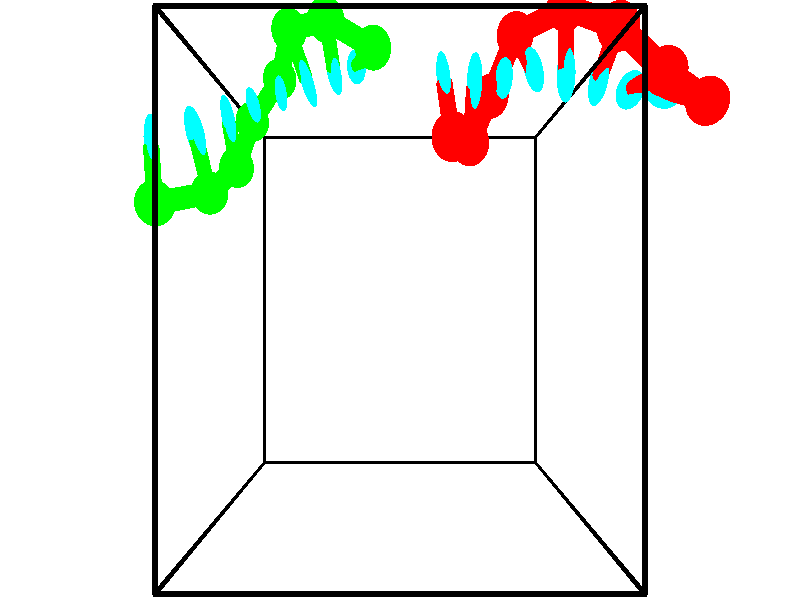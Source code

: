 // switches for output
#declare DRAW_BASES = 1; // possible values are 0, 1; only relevant for DNA ribbons
#declare DRAW_BASES_TYPE = 3; // possible values are 1, 2, 3; only relevant for DNA ribbons
#declare DRAW_FOG = 0; // set to 1 to enable fog

#include "colors.inc"

#include "transforms.inc"
background { rgb <1, 1, 1>}

#default {
   normal{
       ripples 0.25
       frequency 0.20
       turbulence 0.2
       lambda 5
   }
	finish {
		phong 0.1
		phong_size 40.
	}
}

// original window dimensions: 1024x640


// camera settings

camera {
	sky <-0, 1, 0>
	up <-0, 1, 0>
	right 1.6 * <1, 0, 0>
	location <2.5, 2.5, 11.1562>
	look_at <2.5, 2.5, 2.5>
	direction <0, 0, -8.6562>
	angle 67.0682
}


# declare cpy_camera_pos = <2.5, 2.5, 11.1562>;
# if (DRAW_FOG = 1)
fog {
	fog_type 2
	up vnormalize(cpy_camera_pos)
	color rgbt<1,1,1,0.3>
	distance 1e-5
	fog_alt 3e-3
	fog_offset 4
}
# end


// LIGHTS

# declare lum = 6;
global_settings {
	ambient_light rgb lum * <0.05, 0.05, 0.05>
	max_trace_level 15
}# declare cpy_direct_light_amount = 0.25;
light_source
{	1000 * <-1, -1, 1>,
	rgb lum * cpy_direct_light_amount
	parallel
}

light_source
{	1000 * <1, 1, -1>,
	rgb lum * cpy_direct_light_amount
	parallel
}

// strand 0

// nucleotide -1

// particle -1
sphere {
	<3.129957, 4.136456, 3.898436> 0.250000
	pigment { color rgbt <1,0,0,0> }
	no_shadow
}
cylinder {
	<3.078693, 4.511414, 3.768902>,  <3.047935, 4.736388, 3.691181>, 0.100000
	pigment { color rgbt <1,0,0,0> }
	no_shadow
}
cylinder {
	<3.078693, 4.511414, 3.768902>,  <3.129957, 4.136456, 3.898436>, 0.100000
	pigment { color rgbt <1,0,0,0> }
	no_shadow
}

// particle -1
sphere {
	<3.078693, 4.511414, 3.768902> 0.100000
	pigment { color rgbt <1,0,0,0> }
	no_shadow
}
sphere {
	0, 1
	scale<0.080000,0.200000,0.300000>
	matrix <0.991710, 0.124197, -0.032965,
		0.009318, -0.325376, -0.945539,
		-0.128159, 0.937393, -0.323836,
		3.040246, 4.792632, 3.671751>
	pigment { color rgbt <0,1,1,0> }
	no_shadow
}
cylinder {
	<3.433157, 4.235986, 3.128751>,  <3.129957, 4.136456, 3.898436>, 0.130000
	pigment { color rgbt <1,0,0,0> }
	no_shadow
}

// nucleotide -1

// particle -1
sphere {
	<3.433157, 4.235986, 3.128751> 0.250000
	pigment { color rgbt <1,0,0,0> }
	no_shadow
}
cylinder {
	<3.436222, 4.554340, 3.370911>,  <3.438061, 4.745353, 3.516207>, 0.100000
	pigment { color rgbt <1,0,0,0> }
	no_shadow
}
cylinder {
	<3.436222, 4.554340, 3.370911>,  <3.433157, 4.235986, 3.128751>, 0.100000
	pigment { color rgbt <1,0,0,0> }
	no_shadow
}

// particle -1
sphere {
	<3.436222, 4.554340, 3.370911> 0.100000
	pigment { color rgbt <1,0,0,0> }
	no_shadow
}
sphere {
	0, 1
	scale<0.080000,0.200000,0.300000>
	matrix <0.983679, 0.102840, -0.147650,
		-0.179771, 0.596650, -0.782107,
		0.007663, 0.795885, 0.605399,
		3.438521, 4.793106, 3.552530>
	pigment { color rgbt <0,1,1,0> }
	no_shadow
}
cylinder {
	<3.747790, 4.844464, 2.811162>,  <3.433157, 4.235986, 3.128751>, 0.130000
	pigment { color rgbt <1,0,0,0> }
	no_shadow
}

// nucleotide -1

// particle -1
sphere {
	<3.747790, 4.844464, 2.811162> 0.250000
	pigment { color rgbt <1,0,0,0> }
	no_shadow
}
cylinder {
	<3.785728, 4.842663, 3.209354>,  <3.808492, 4.841582, 3.448270>, 0.100000
	pigment { color rgbt <1,0,0,0> }
	no_shadow
}
cylinder {
	<3.785728, 4.842663, 3.209354>,  <3.747790, 4.844464, 2.811162>, 0.100000
	pigment { color rgbt <1,0,0,0> }
	no_shadow
}

// particle -1
sphere {
	<3.785728, 4.842663, 3.209354> 0.100000
	pigment { color rgbt <1,0,0,0> }
	no_shadow
}
sphere {
	0, 1
	scale<0.080000,0.200000,0.300000>
	matrix <0.991793, 0.086554, -0.094104,
		-0.085739, 0.996237, 0.012677,
		0.094847, -0.004504, 0.995482,
		3.814183, 4.841311, 3.507999>
	pigment { color rgbt <0,1,1,0> }
	no_shadow
}
cylinder {
	<4.071496, 5.516574, 2.918603>,  <3.747790, 4.844464, 2.811162>, 0.130000
	pigment { color rgbt <1,0,0,0> }
	no_shadow
}

// nucleotide -1

// particle -1
sphere {
	<4.071496, 5.516574, 2.918603> 0.250000
	pigment { color rgbt <1,0,0,0> }
	no_shadow
}
cylinder {
	<4.159561, 5.212383, 3.162964>,  <4.212400, 5.029869, 3.309581>, 0.100000
	pigment { color rgbt <1,0,0,0> }
	no_shadow
}
cylinder {
	<4.159561, 5.212383, 3.162964>,  <4.071496, 5.516574, 2.918603>, 0.100000
	pigment { color rgbt <1,0,0,0> }
	no_shadow
}

// particle -1
sphere {
	<4.159561, 5.212383, 3.162964> 0.100000
	pigment { color rgbt <1,0,0,0> }
	no_shadow
}
sphere {
	0, 1
	scale<0.080000,0.200000,0.300000>
	matrix <0.975239, 0.185048, -0.121107,
		-0.020947, 0.622439, 0.782388,
		0.220161, -0.760478, 0.610903,
		4.225610, 4.984240, 3.346235>
	pigment { color rgbt <0,1,1,0> }
	no_shadow
}
cylinder {
	<4.664101, 5.674823, 3.296889>,  <4.071496, 5.516574, 2.918603>, 0.130000
	pigment { color rgbt <1,0,0,0> }
	no_shadow
}

// nucleotide -1

// particle -1
sphere {
	<4.664101, 5.674823, 3.296889> 0.250000
	pigment { color rgbt <1,0,0,0> }
	no_shadow
}
cylinder {
	<4.681831, 5.281590, 3.225803>,  <4.692470, 5.045650, 3.183152>, 0.100000
	pigment { color rgbt <1,0,0,0> }
	no_shadow
}
cylinder {
	<4.681831, 5.281590, 3.225803>,  <4.664101, 5.674823, 3.296889>, 0.100000
	pigment { color rgbt <1,0,0,0> }
	no_shadow
}

// particle -1
sphere {
	<4.681831, 5.281590, 3.225803> 0.100000
	pigment { color rgbt <1,0,0,0> }
	no_shadow
}
sphere {
	0, 1
	scale<0.080000,0.200000,0.300000>
	matrix <0.969021, 0.085573, -0.231679,
		0.242968, -0.161940, 0.956421,
		0.044325, -0.983083, -0.177715,
		4.695129, 4.986665, 3.172489>
	pigment { color rgbt <0,1,1,0> }
	no_shadow
}
cylinder {
	<5.172839, 5.294423, 3.760615>,  <4.664101, 5.674823, 3.296889>, 0.130000
	pigment { color rgbt <1,0,0,0> }
	no_shadow
}

// nucleotide -1

// particle -1
sphere {
	<5.172839, 5.294423, 3.760615> 0.250000
	pigment { color rgbt <1,0,0,0> }
	no_shadow
}
cylinder {
	<5.143919, 5.073727, 3.428265>,  <5.126567, 4.941309, 3.228854>, 0.100000
	pigment { color rgbt <1,0,0,0> }
	no_shadow
}
cylinder {
	<5.143919, 5.073727, 3.428265>,  <5.172839, 5.294423, 3.760615>, 0.100000
	pigment { color rgbt <1,0,0,0> }
	no_shadow
}

// particle -1
sphere {
	<5.143919, 5.073727, 3.428265> 0.100000
	pigment { color rgbt <1,0,0,0> }
	no_shadow
}
sphere {
	0, 1
	scale<0.080000,0.200000,0.300000>
	matrix <0.991393, 0.051409, -0.120405,
		0.109147, -0.832429, 0.543275,
		-0.072299, -0.551741, -0.830876,
		5.122229, 4.908205, 3.179002>
	pigment { color rgbt <0,1,1,0> }
	no_shadow
}
cylinder {
	<5.711612, 4.805331, 3.858949>,  <5.172839, 5.294423, 3.760615>, 0.130000
	pigment { color rgbt <1,0,0,0> }
	no_shadow
}

// nucleotide -1

// particle -1
sphere {
	<5.711612, 4.805331, 3.858949> 0.250000
	pigment { color rgbt <1,0,0,0> }
	no_shadow
}
cylinder {
	<5.613651, 4.808838, 3.471146>,  <5.554875, 4.810942, 3.238464>, 0.100000
	pigment { color rgbt <1,0,0,0> }
	no_shadow
}
cylinder {
	<5.613651, 4.808838, 3.471146>,  <5.711612, 4.805331, 3.858949>, 0.100000
	pigment { color rgbt <1,0,0,0> }
	no_shadow
}

// particle -1
sphere {
	<5.613651, 4.808838, 3.471146> 0.100000
	pigment { color rgbt <1,0,0,0> }
	no_shadow
}
sphere {
	0, 1
	scale<0.080000,0.200000,0.300000>
	matrix <0.968091, 0.057002, -0.244028,
		0.053124, -0.998336, -0.022448,
		-0.244902, 0.008768, -0.969508,
		5.540181, 4.811468, 3.180293>
	pigment { color rgbt <0,1,1,0> }
	no_shadow
}
cylinder {
	<6.322320, 4.561312, 3.650857>,  <5.711612, 4.805331, 3.858949>, 0.130000
	pigment { color rgbt <1,0,0,0> }
	no_shadow
}

// nucleotide -1

// particle -1
sphere {
	<6.322320, 4.561312, 3.650857> 0.250000
	pigment { color rgbt <1,0,0,0> }
	no_shadow
}
cylinder {
	<6.141706, 4.719597, 3.330975>,  <6.033339, 4.814568, 3.139045>, 0.100000
	pigment { color rgbt <1,0,0,0> }
	no_shadow
}
cylinder {
	<6.141706, 4.719597, 3.330975>,  <6.322320, 4.561312, 3.650857>, 0.100000
	pigment { color rgbt <1,0,0,0> }
	no_shadow
}

// particle -1
sphere {
	<6.141706, 4.719597, 3.330975> 0.100000
	pigment { color rgbt <1,0,0,0> }
	no_shadow
}
sphere {
	0, 1
	scale<0.080000,0.200000,0.300000>
	matrix <0.892157, 0.213472, -0.398102,
		0.013181, -0.893220, -0.449428,
		-0.451533, 0.395713, -0.799706,
		6.006247, 4.838311, 3.091063>
	pigment { color rgbt <0,1,1,0> }
	no_shadow
}
// strand 1

// nucleotide -1

// particle -1
sphere {
	<2.128528, 5.405695, 2.810925> 0.250000
	pigment { color rgbt <0,1,0,0> }
	no_shadow
}
cylinder {
	<1.968666, 5.396790, 2.444366>,  <1.872749, 5.391446, 2.224432>, 0.100000
	pigment { color rgbt <0,1,0,0> }
	no_shadow
}
cylinder {
	<1.968666, 5.396790, 2.444366>,  <2.128528, 5.405695, 2.810925>, 0.100000
	pigment { color rgbt <0,1,0,0> }
	no_shadow
}

// particle -1
sphere {
	<1.968666, 5.396790, 2.444366> 0.100000
	pigment { color rgbt <0,1,0,0> }
	no_shadow
}
sphere {
	0, 1
	scale<0.080000,0.200000,0.300000>
	matrix <-0.851555, -0.361030, 0.380147,
		-0.339310, 0.932288, 0.125327,
		-0.399654, -0.022265, -0.916396,
		1.848770, 5.390110, 2.169448>
	pigment { color rgbt <0,1,1,0> }
	no_shadow
}
cylinder {
	<1.490546, 5.686583, 2.925355>,  <2.128528, 5.405695, 2.810925>, 0.130000
	pigment { color rgbt <0,1,0,0> }
	no_shadow
}

// nucleotide -1

// particle -1
sphere {
	<1.490546, 5.686583, 2.925355> 0.250000
	pigment { color rgbt <0,1,0,0> }
	no_shadow
}
cylinder {
	<1.518570, 5.440437, 2.611305>,  <1.535385, 5.292750, 2.422875>, 0.100000
	pigment { color rgbt <0,1,0,0> }
	no_shadow
}
cylinder {
	<1.518570, 5.440437, 2.611305>,  <1.490546, 5.686583, 2.925355>, 0.100000
	pigment { color rgbt <0,1,0,0> }
	no_shadow
}

// particle -1
sphere {
	<1.518570, 5.440437, 2.611305> 0.100000
	pigment { color rgbt <0,1,0,0> }
	no_shadow
}
sphere {
	0, 1
	scale<0.080000,0.200000,0.300000>
	matrix <-0.863525, -0.431450, 0.261104,
		-0.499415, 0.659682, -0.561608,
		0.070060, -0.615362, -0.785125,
		1.539588, 5.255828, 2.375768>
	pigment { color rgbt <0,1,1,0> }
	no_shadow
}
cylinder {
	<0.907054, 5.730071, 2.491806>,  <1.490546, 5.686583, 2.925355>, 0.130000
	pigment { color rgbt <0,1,0,0> }
	no_shadow
}

// nucleotide -1

// particle -1
sphere {
	<0.907054, 5.730071, 2.491806> 0.250000
	pigment { color rgbt <0,1,0,0> }
	no_shadow
}
cylinder {
	<1.061745, 5.361496, 2.506752>,  <1.154559, 5.140351, 2.515720>, 0.100000
	pigment { color rgbt <0,1,0,0> }
	no_shadow
}
cylinder {
	<1.061745, 5.361496, 2.506752>,  <0.907054, 5.730071, 2.491806>, 0.100000
	pigment { color rgbt <0,1,0,0> }
	no_shadow
}

// particle -1
sphere {
	<1.061745, 5.361496, 2.506752> 0.100000
	pigment { color rgbt <0,1,0,0> }
	no_shadow
}
sphere {
	0, 1
	scale<0.080000,0.200000,0.300000>
	matrix <-0.905251, -0.371578, 0.206035,
		-0.175963, -0.113505, -0.977831,
		0.386726, -0.921437, 0.037366,
		1.177763, 5.085065, 2.517962>
	pigment { color rgbt <0,1,1,0> }
	no_shadow
}
cylinder {
	<0.671035, 5.297498, 1.975183>,  <0.907054, 5.730071, 2.491806>, 0.130000
	pigment { color rgbt <0,1,0,0> }
	no_shadow
}

// nucleotide -1

// particle -1
sphere {
	<0.671035, 5.297498, 1.975183> 0.250000
	pigment { color rgbt <0,1,0,0> }
	no_shadow
}
cylinder {
	<0.748634, 5.098778, 2.313545>,  <0.795194, 4.979546, 2.516562>, 0.100000
	pigment { color rgbt <0,1,0,0> }
	no_shadow
}
cylinder {
	<0.748634, 5.098778, 2.313545>,  <0.671035, 5.297498, 1.975183>, 0.100000
	pigment { color rgbt <0,1,0,0> }
	no_shadow
}

// particle -1
sphere {
	<0.748634, 5.098778, 2.313545> 0.100000
	pigment { color rgbt <0,1,0,0> }
	no_shadow
}
sphere {
	0, 1
	scale<0.080000,0.200000,0.300000>
	matrix <-0.975038, -0.192588, 0.110506,
		0.108011, -0.846227, -0.521760,
		0.193998, -0.496800, 0.845905,
		0.806834, 4.949738, 2.567317>
	pigment { color rgbt <0,1,1,0> }
	no_shadow
}
cylinder {
	<0.230472, 4.783035, 1.878339>,  <0.671035, 5.297498, 1.975183>, 0.130000
	pigment { color rgbt <0,1,0,0> }
	no_shadow
}

// nucleotide -1

// particle -1
sphere {
	<0.230472, 4.783035, 1.878339> 0.250000
	pigment { color rgbt <0,1,0,0> }
	no_shadow
}
cylinder {
	<0.332237, 4.800430, 2.264786>,  <0.393296, 4.810868, 2.496654>, 0.100000
	pigment { color rgbt <0,1,0,0> }
	no_shadow
}
cylinder {
	<0.332237, 4.800430, 2.264786>,  <0.230472, 4.783035, 1.878339>, 0.100000
	pigment { color rgbt <0,1,0,0> }
	no_shadow
}

// particle -1
sphere {
	<0.332237, 4.800430, 2.264786> 0.100000
	pigment { color rgbt <0,1,0,0> }
	no_shadow
}
sphere {
	0, 1
	scale<0.080000,0.200000,0.300000>
	matrix <-0.888012, -0.385153, 0.251182,
		0.383027, -0.921827, -0.059370,
		0.254413, 0.043488, 0.966117,
		0.408561, 4.813477, 2.554621>
	pigment { color rgbt <0,1,1,0> }
	no_shadow
}
cylinder {
	<0.069357, 4.142434, 2.170662>,  <0.230472, 4.783035, 1.878339>, 0.130000
	pigment { color rgbt <0,1,0,0> }
	no_shadow
}

// nucleotide -1

// particle -1
sphere {
	<0.069357, 4.142434, 2.170662> 0.250000
	pigment { color rgbt <0,1,0,0> }
	no_shadow
}
cylinder {
	<0.081573, 4.412682, 2.465309>,  <0.088904, 4.574830, 2.642097>, 0.100000
	pigment { color rgbt <0,1,0,0> }
	no_shadow
}
cylinder {
	<0.081573, 4.412682, 2.465309>,  <0.069357, 4.142434, 2.170662>, 0.100000
	pigment { color rgbt <0,1,0,0> }
	no_shadow
}

// particle -1
sphere {
	<0.081573, 4.412682, 2.465309> 0.100000
	pigment { color rgbt <0,1,0,0> }
	no_shadow
}
sphere {
	0, 1
	scale<0.080000,0.200000,0.300000>
	matrix <-0.879290, -0.332285, 0.341227,
		0.475307, -0.658122, 0.583917,
		0.030542, 0.675619, 0.736618,
		0.090736, 4.615367, 2.686295>
	pigment { color rgbt <0,1,1,0> }
	no_shadow
}
cylinder {
	<-0.162395, 3.746578, 2.714530>,  <0.069357, 4.142434, 2.170662>, 0.130000
	pigment { color rgbt <0,1,0,0> }
	no_shadow
}

// nucleotide -1

// particle -1
sphere {
	<-0.162395, 3.746578, 2.714530> 0.250000
	pigment { color rgbt <0,1,0,0> }
	no_shadow
}
cylinder {
	<-0.233124, 4.116089, 2.850395>,  <-0.275561, 4.337795, 2.931914>, 0.100000
	pigment { color rgbt <0,1,0,0> }
	no_shadow
}
cylinder {
	<-0.233124, 4.116089, 2.850395>,  <-0.162395, 3.746578, 2.714530>, 0.100000
	pigment { color rgbt <0,1,0,0> }
	no_shadow
}

// particle -1
sphere {
	<-0.233124, 4.116089, 2.850395> 0.100000
	pigment { color rgbt <0,1,0,0> }
	no_shadow
}
sphere {
	0, 1
	scale<0.080000,0.200000,0.300000>
	matrix <-0.667278, -0.366197, 0.648568,
		0.723515, -0.111969, 0.681168,
		-0.176822, 0.923777, 0.339663,
		-0.286170, 4.393222, 2.952294>
	pigment { color rgbt <0,1,1,0> }
	no_shadow
}
cylinder {
	<-0.696476, 3.551511, 3.285819>,  <-0.162395, 3.746578, 2.714530>, 0.130000
	pigment { color rgbt <0,1,0,0> }
	no_shadow
}

// nucleotide -1

// particle -1
sphere {
	<-0.696476, 3.551511, 3.285819> 0.250000
	pigment { color rgbt <0,1,0,0> }
	no_shadow
}
cylinder {
	<-0.741600, 3.947250, 3.249023>,  <-0.768675, 4.184694, 3.226946>, 0.100000
	pigment { color rgbt <0,1,0,0> }
	no_shadow
}
cylinder {
	<-0.741600, 3.947250, 3.249023>,  <-0.696476, 3.551511, 3.285819>, 0.100000
	pigment { color rgbt <0,1,0,0> }
	no_shadow
}

// particle -1
sphere {
	<-0.741600, 3.947250, 3.249023> 0.100000
	pigment { color rgbt <0,1,0,0> }
	no_shadow
}
sphere {
	0, 1
	scale<0.080000,0.200000,0.300000>
	matrix <-0.827361, -0.042264, 0.560077,
		0.550224, 0.139291, 0.823317,
		-0.112811, 0.989349, -0.091990,
		-0.775443, 4.244055, 3.221426>
	pigment { color rgbt <0,1,1,0> }
	no_shadow
}
// box output
cylinder {
	<0.000000, 0.000000, 0.000000>,  <5.000000, 0.000000, 0.000000>, 0.025000
	pigment { color rgbt <0,0,0,0> }
	no_shadow
}
cylinder {
	<0.000000, 0.000000, 0.000000>,  <0.000000, 5.000000, 0.000000>, 0.025000
	pigment { color rgbt <0,0,0,0> }
	no_shadow
}
cylinder {
	<0.000000, 0.000000, 0.000000>,  <0.000000, 0.000000, 5.000000>, 0.025000
	pigment { color rgbt <0,0,0,0> }
	no_shadow
}
cylinder {
	<5.000000, 5.000000, 5.000000>,  <0.000000, 5.000000, 5.000000>, 0.025000
	pigment { color rgbt <0,0,0,0> }
	no_shadow
}
cylinder {
	<5.000000, 5.000000, 5.000000>,  <5.000000, 0.000000, 5.000000>, 0.025000
	pigment { color rgbt <0,0,0,0> }
	no_shadow
}
cylinder {
	<5.000000, 5.000000, 5.000000>,  <5.000000, 5.000000, 0.000000>, 0.025000
	pigment { color rgbt <0,0,0,0> }
	no_shadow
}
cylinder {
	<0.000000, 0.000000, 5.000000>,  <0.000000, 5.000000, 5.000000>, 0.025000
	pigment { color rgbt <0,0,0,0> }
	no_shadow
}
cylinder {
	<0.000000, 0.000000, 5.000000>,  <5.000000, 0.000000, 5.000000>, 0.025000
	pigment { color rgbt <0,0,0,0> }
	no_shadow
}
cylinder {
	<5.000000, 5.000000, 0.000000>,  <0.000000, 5.000000, 0.000000>, 0.025000
	pigment { color rgbt <0,0,0,0> }
	no_shadow
}
cylinder {
	<5.000000, 5.000000, 0.000000>,  <5.000000, 0.000000, 0.000000>, 0.025000
	pigment { color rgbt <0,0,0,0> }
	no_shadow
}
cylinder {
	<5.000000, 0.000000, 5.000000>,  <5.000000, 0.000000, 0.000000>, 0.025000
	pigment { color rgbt <0,0,0,0> }
	no_shadow
}
cylinder {
	<0.000000, 5.000000, 0.000000>,  <0.000000, 5.000000, 5.000000>, 0.025000
	pigment { color rgbt <0,0,0,0> }
	no_shadow
}
// end of box output
